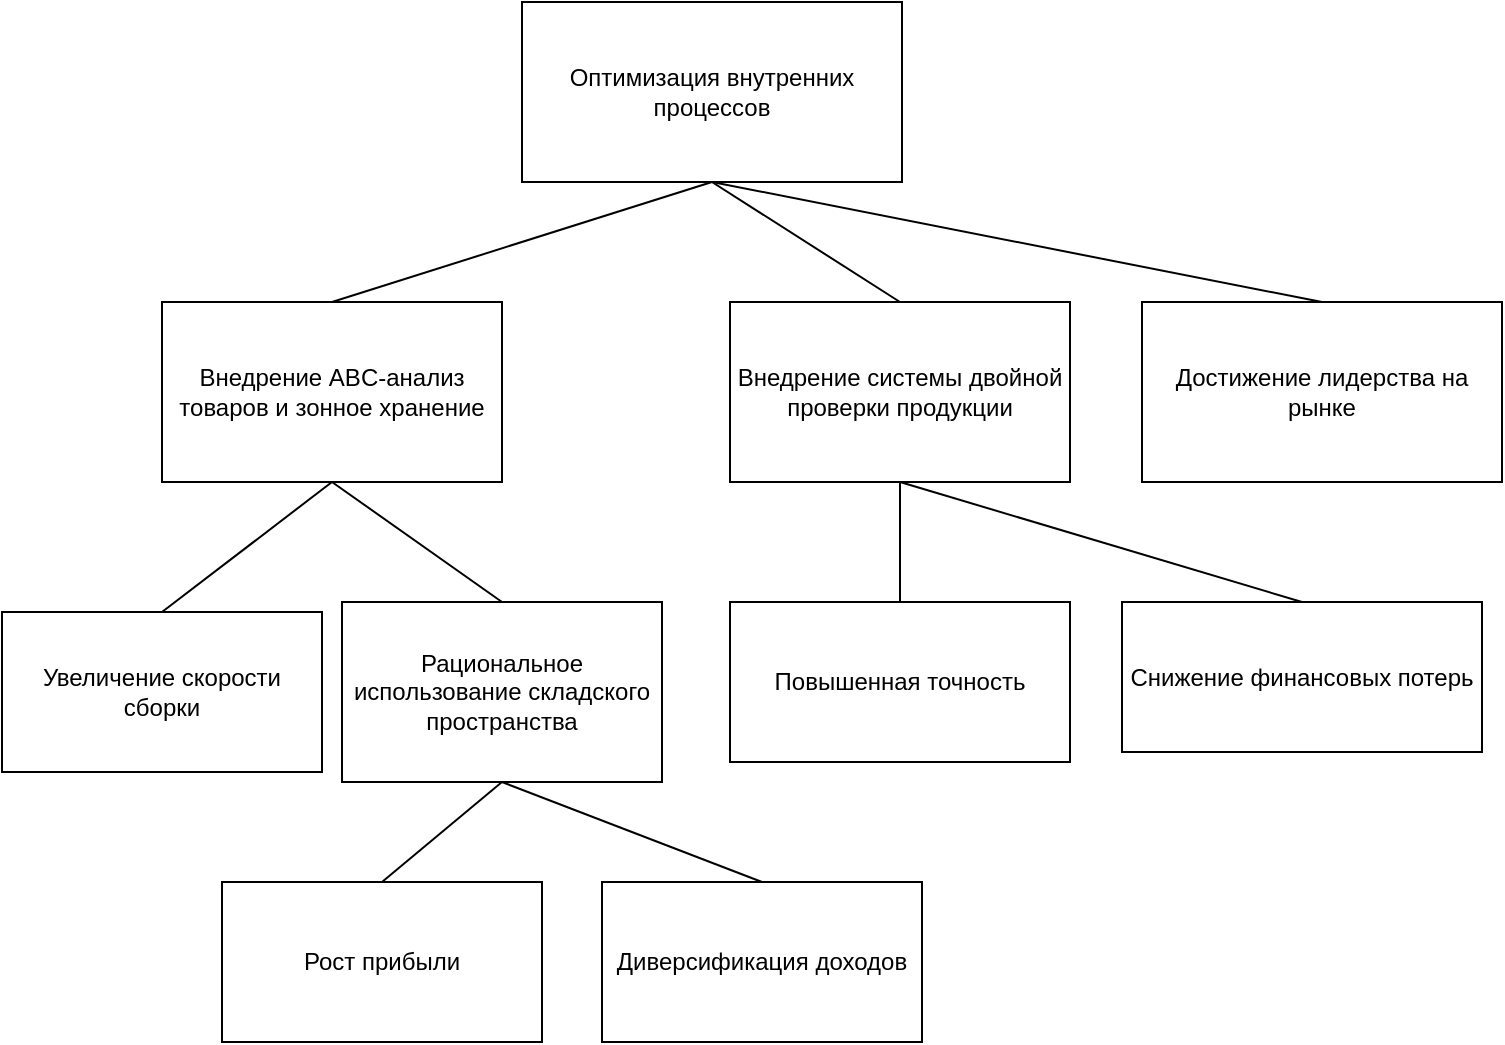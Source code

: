 <mxfile version="28.2.3">
  <diagram name="Страница — 1" id="ftTf1740qBRhjsC5UyiH">
    <mxGraphModel dx="878" dy="776" grid="1" gridSize="10" guides="1" tooltips="1" connect="1" arrows="1" fold="1" page="1" pageScale="1" pageWidth="827" pageHeight="1169" math="0" shadow="0">
      <root>
        <mxCell id="0" />
        <mxCell id="1" parent="0" />
        <mxCell id="VKB1BWsQKKEYduPVDShD-2" value="Оптимизация внутренних процессов" style="rounded=0;whiteSpace=wrap;html=1;" parent="1" vertex="1">
          <mxGeometry x="310" y="60" width="190" height="90" as="geometry" />
        </mxCell>
        <mxCell id="VKB1BWsQKKEYduPVDShD-3" value="Внедрение ABC-анализ товаров и зонное хранение" style="rounded=0;whiteSpace=wrap;html=1;" parent="1" vertex="1">
          <mxGeometry x="130" y="210" width="170" height="90" as="geometry" />
        </mxCell>
        <mxCell id="VKB1BWsQKKEYduPVDShD-4" value="Рациональное использование складского пространства" style="rounded=0;whiteSpace=wrap;html=1;" parent="1" vertex="1">
          <mxGeometry x="220" y="360" width="160" height="90" as="geometry" />
        </mxCell>
        <mxCell id="VKB1BWsQKKEYduPVDShD-6" value="" style="endArrow=none;html=1;rounded=0;entryX=0.5;entryY=1;entryDx=0;entryDy=0;exitX=0.5;exitY=0;exitDx=0;exitDy=0;" parent="1" source="VKB1BWsQKKEYduPVDShD-3" target="VKB1BWsQKKEYduPVDShD-2" edge="1">
          <mxGeometry width="50" height="50" relative="1" as="geometry">
            <mxPoint x="230" y="200" as="sourcePoint" />
            <mxPoint x="410" y="380" as="targetPoint" />
          </mxGeometry>
        </mxCell>
        <mxCell id="VKB1BWsQKKEYduPVDShD-9" value="" style="endArrow=none;html=1;rounded=0;exitX=0.5;exitY=0;exitDx=0;exitDy=0;entryX=0.5;entryY=1;entryDx=0;entryDy=0;" parent="1" source="VKB1BWsQKKEYduPVDShD-4" target="VKB1BWsQKKEYduPVDShD-3" edge="1">
          <mxGeometry width="50" height="50" relative="1" as="geometry">
            <mxPoint x="315" y="360" as="sourcePoint" />
            <mxPoint x="220" y="310" as="targetPoint" />
          </mxGeometry>
        </mxCell>
        <mxCell id="VKB1BWsQKKEYduPVDShD-10" value="&lt;div style=&quot;&quot;&gt;Рост прибыли&lt;/div&gt;" style="rounded=0;whiteSpace=wrap;html=1;align=center;" parent="1" vertex="1">
          <mxGeometry x="160" y="500" width="160" height="80" as="geometry" />
        </mxCell>
        <mxCell id="VKB1BWsQKKEYduPVDShD-11" value="" style="endArrow=none;html=1;rounded=0;exitX=0.5;exitY=0;exitDx=0;exitDy=0;entryX=0.5;entryY=1;entryDx=0;entryDy=0;" parent="1" source="VKB1BWsQKKEYduPVDShD-10" target="VKB1BWsQKKEYduPVDShD-4" edge="1">
          <mxGeometry width="50" height="50" relative="1" as="geometry">
            <mxPoint x="300" y="430" as="sourcePoint" />
            <mxPoint x="310" y="470" as="targetPoint" />
          </mxGeometry>
        </mxCell>
        <mxCell id="VKB1BWsQKKEYduPVDShD-12" value="Диверсификация доходов" style="rounded=0;whiteSpace=wrap;html=1;" parent="1" vertex="1">
          <mxGeometry x="350" y="500" width="160" height="80" as="geometry" />
        </mxCell>
        <mxCell id="VKB1BWsQKKEYduPVDShD-13" value="" style="endArrow=none;html=1;rounded=0;exitX=0.5;exitY=0;exitDx=0;exitDy=0;entryX=0.5;entryY=1;entryDx=0;entryDy=0;" parent="1" source="VKB1BWsQKKEYduPVDShD-12" target="VKB1BWsQKKEYduPVDShD-4" edge="1">
          <mxGeometry width="50" height="50" relative="1" as="geometry">
            <mxPoint x="330" y="480" as="sourcePoint" />
            <mxPoint x="370" y="470" as="targetPoint" />
          </mxGeometry>
        </mxCell>
        <mxCell id="VKB1BWsQKKEYduPVDShD-14" value="Увеличение скорости сборки" style="rounded=0;whiteSpace=wrap;html=1;" parent="1" vertex="1">
          <mxGeometry x="50" y="365" width="160" height="80" as="geometry" />
        </mxCell>
        <mxCell id="VKB1BWsQKKEYduPVDShD-15" value="" style="endArrow=none;html=1;rounded=0;entryX=0.5;entryY=1;entryDx=0;entryDy=0;exitX=0.5;exitY=0;exitDx=0;exitDy=0;" parent="1" source="VKB1BWsQKKEYduPVDShD-14" target="VKB1BWsQKKEYduPVDShD-3" edge="1">
          <mxGeometry width="50" height="50" relative="1" as="geometry">
            <mxPoint x="170" y="500" as="sourcePoint" />
            <mxPoint x="220" y="450" as="targetPoint" />
          </mxGeometry>
        </mxCell>
        <mxCell id="VKB1BWsQKKEYduPVDShD-16" value="&lt;div style=&quot;&quot;&gt;Внедрение системы двойной проверки продукции&lt;/div&gt;" style="rounded=0;whiteSpace=wrap;html=1;align=center;" parent="1" vertex="1">
          <mxGeometry x="414" y="210" width="170" height="90" as="geometry" />
        </mxCell>
        <mxCell id="VKB1BWsQKKEYduPVDShD-17" value="" style="endArrow=none;html=1;rounded=0;entryX=0.5;entryY=1;entryDx=0;entryDy=0;exitX=0.5;exitY=0;exitDx=0;exitDy=0;" parent="1" source="VKB1BWsQKKEYduPVDShD-16" target="VKB1BWsQKKEYduPVDShD-2" edge="1">
          <mxGeometry width="50" height="50" relative="1" as="geometry">
            <mxPoint x="570" y="390" as="sourcePoint" />
            <mxPoint x="620" y="340" as="targetPoint" />
          </mxGeometry>
        </mxCell>
        <mxCell id="VKB1BWsQKKEYduPVDShD-18" value="Повышенная точность" style="rounded=0;whiteSpace=wrap;html=1;" parent="1" vertex="1">
          <mxGeometry x="414" y="360" width="170" height="80" as="geometry" />
        </mxCell>
        <mxCell id="VKB1BWsQKKEYduPVDShD-19" value="Снижение финансовых потерь" style="rounded=0;whiteSpace=wrap;html=1;" parent="1" vertex="1">
          <mxGeometry x="610" y="360" width="180" height="75" as="geometry" />
        </mxCell>
        <mxCell id="VKB1BWsQKKEYduPVDShD-20" value="" style="endArrow=none;html=1;rounded=0;entryX=0.5;entryY=1;entryDx=0;entryDy=0;exitX=0.5;exitY=0;exitDx=0;exitDy=0;" parent="1" source="VKB1BWsQKKEYduPVDShD-18" target="VKB1BWsQKKEYduPVDShD-16" edge="1">
          <mxGeometry width="50" height="50" relative="1" as="geometry">
            <mxPoint x="534" y="380" as="sourcePoint" />
            <mxPoint x="584" y="330" as="targetPoint" />
          </mxGeometry>
        </mxCell>
        <mxCell id="VKB1BWsQKKEYduPVDShD-21" value="" style="endArrow=none;html=1;rounded=0;entryX=0.5;entryY=1;entryDx=0;entryDy=0;exitX=0.5;exitY=0;exitDx=0;exitDy=0;" parent="1" source="VKB1BWsQKKEYduPVDShD-19" target="VKB1BWsQKKEYduPVDShD-16" edge="1">
          <mxGeometry width="50" height="50" relative="1" as="geometry">
            <mxPoint x="534" y="380" as="sourcePoint" />
            <mxPoint x="584" y="330" as="targetPoint" />
          </mxGeometry>
        </mxCell>
        <mxCell id="VKB1BWsQKKEYduPVDShD-22" value="Достижение лидерства на рынке" style="rounded=0;whiteSpace=wrap;html=1;" parent="1" vertex="1">
          <mxGeometry x="620" y="210" width="180" height="90" as="geometry" />
        </mxCell>
        <mxCell id="VKB1BWsQKKEYduPVDShD-23" value="" style="endArrow=none;html=1;rounded=0;entryX=0.5;entryY=1;entryDx=0;entryDy=0;exitX=0.5;exitY=0;exitDx=0;exitDy=0;" parent="1" source="VKB1BWsQKKEYduPVDShD-22" target="VKB1BWsQKKEYduPVDShD-2" edge="1">
          <mxGeometry width="50" height="50" relative="1" as="geometry">
            <mxPoint x="500" y="380" as="sourcePoint" />
            <mxPoint x="550" y="330" as="targetPoint" />
          </mxGeometry>
        </mxCell>
      </root>
    </mxGraphModel>
  </diagram>
</mxfile>
